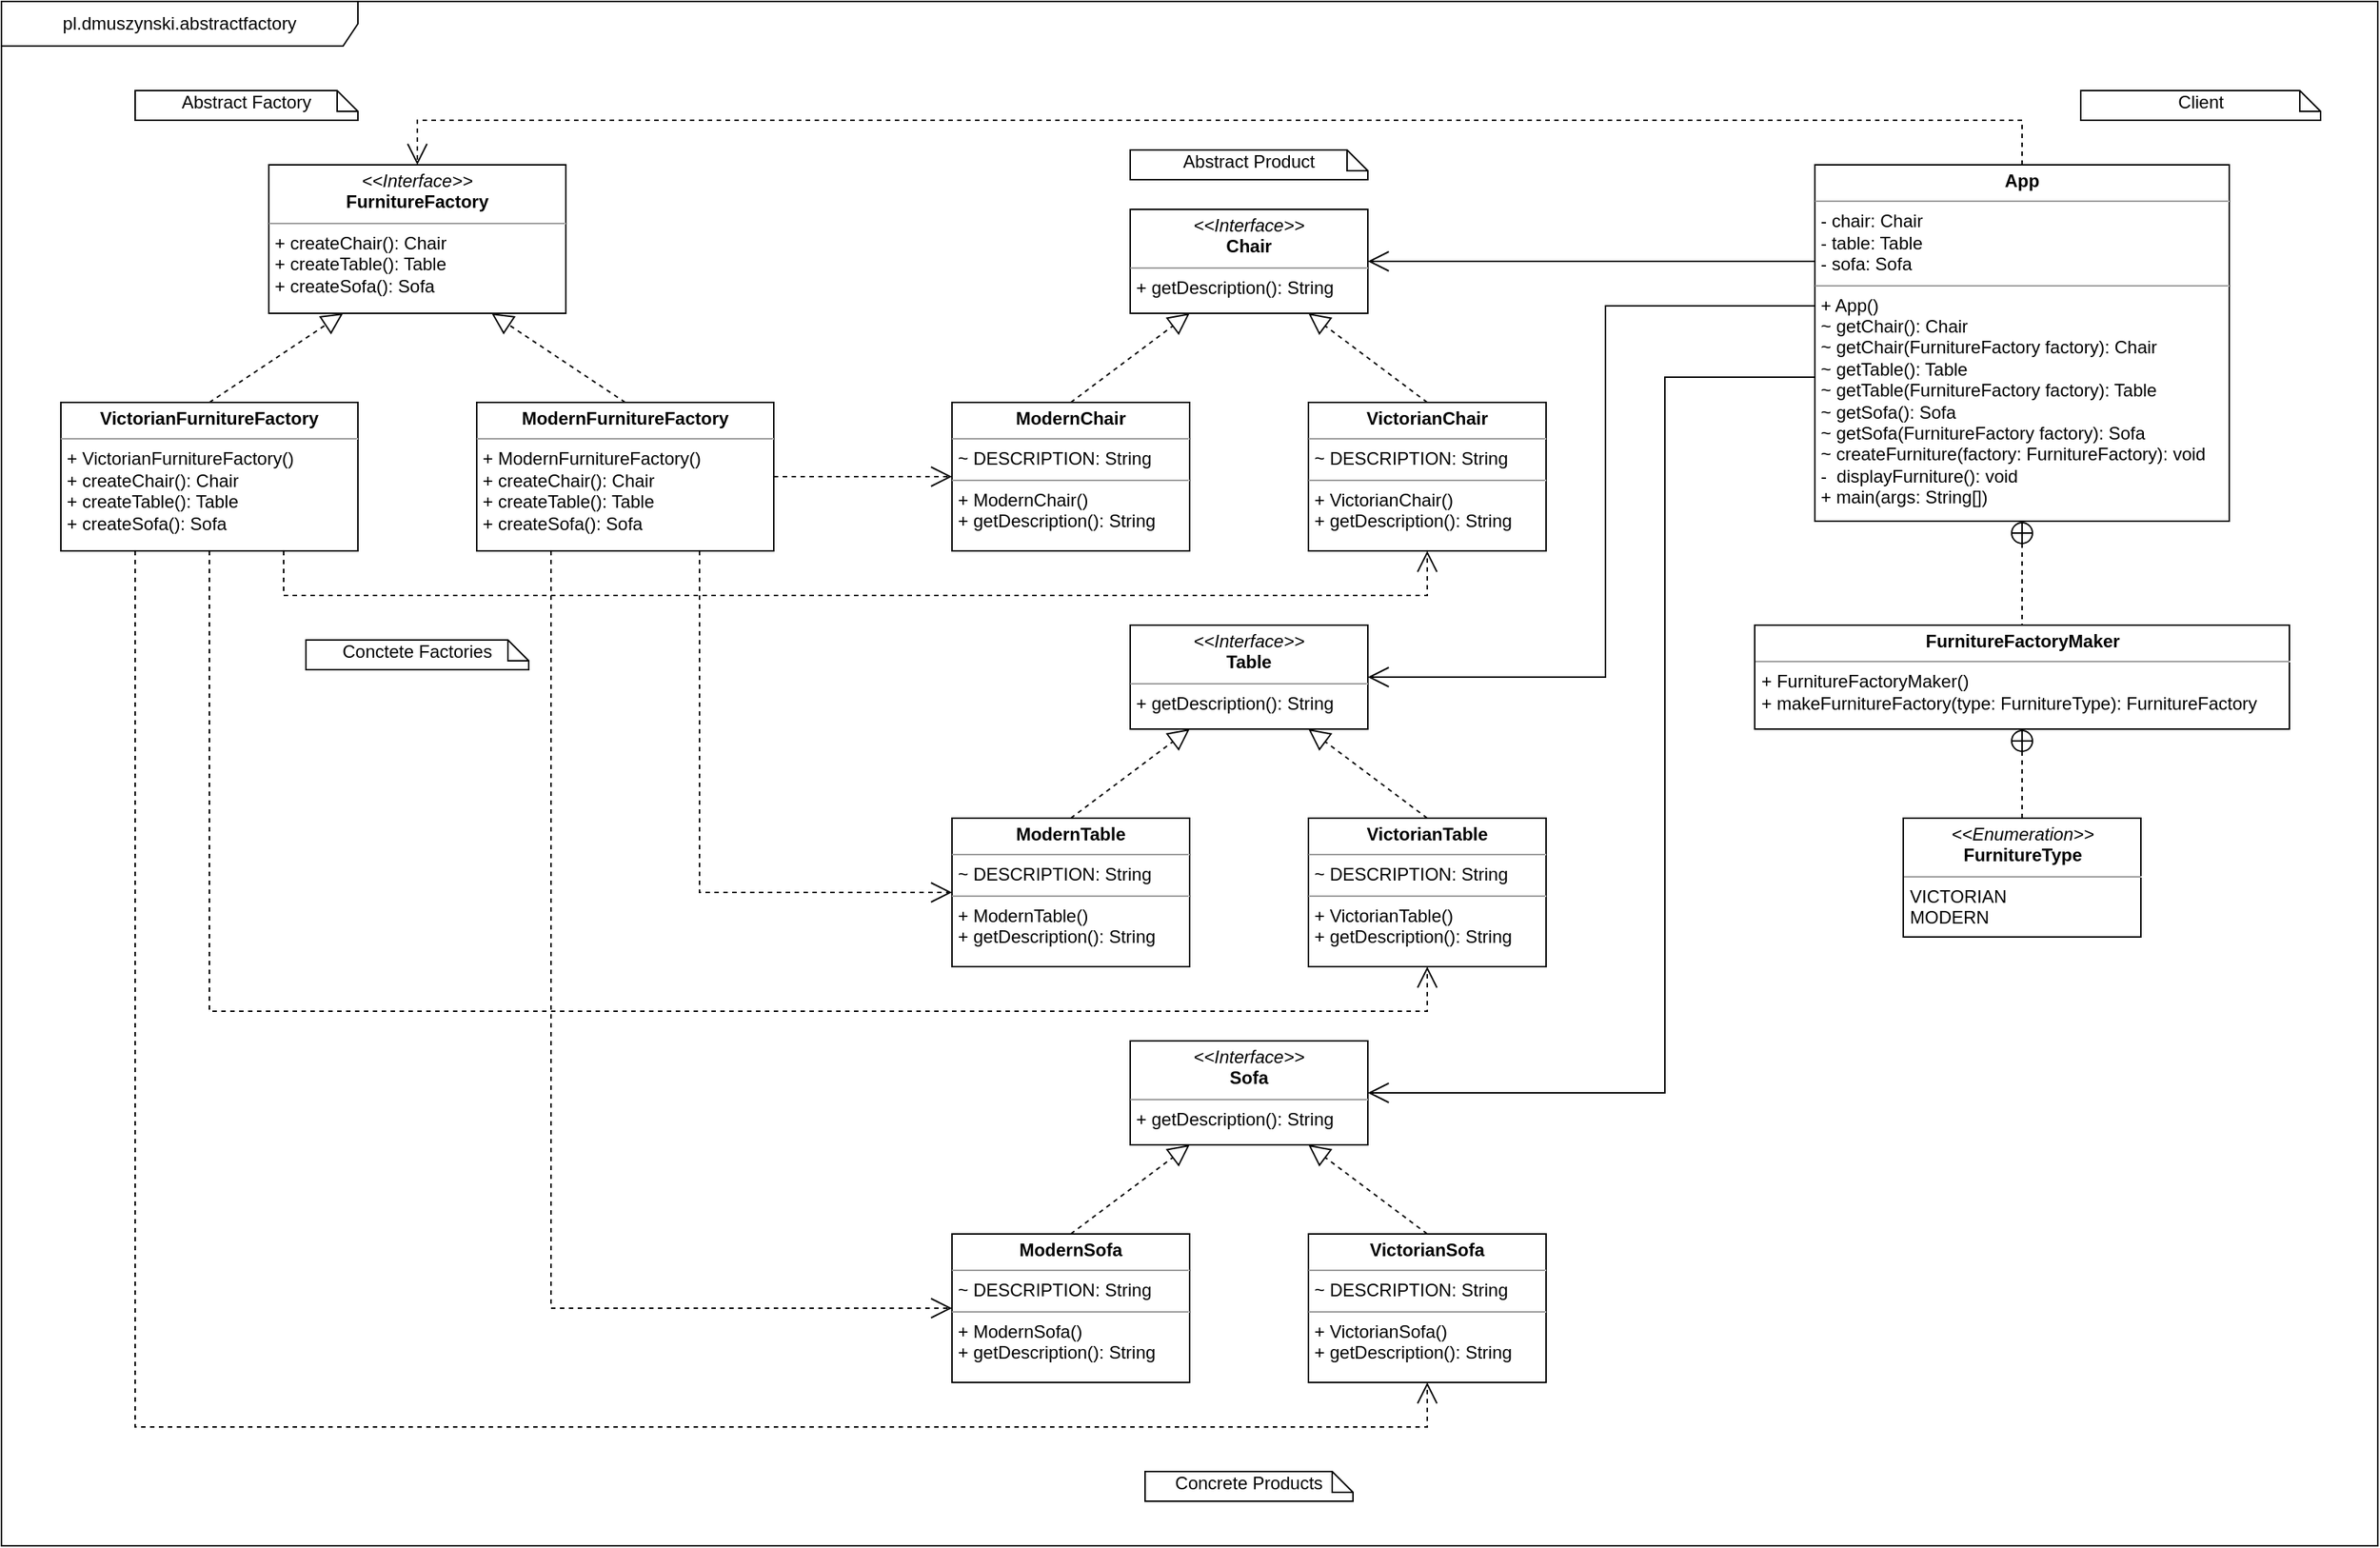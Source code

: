 <mxfile version="12.7.9" type="device"><diagram id="DLrdYmV71rnjznut05fL" name="Page-1"><mxGraphModel dx="1673" dy="946" grid="1" gridSize="10" guides="1" tooltips="1" connect="1" arrows="1" fold="1" page="1" pageScale="1" pageWidth="827" pageHeight="1169" math="0" shadow="0"><root><mxCell id="0"/><mxCell id="1" parent="0"/><mxCell id="nlImfjhAGIeM2kRz3IHG-3" value="pl.dmuszynski.abstractfactory" style="shape=umlFrame;whiteSpace=wrap;html=1;width=240;height=30;fillColor=#ffffff;" vertex="1" parent="1"><mxGeometry width="1600" height="1040" as="geometry"/></mxCell><mxCell id="nlImfjhAGIeM2kRz3IHG-1" value="&lt;p style=&quot;margin: 0px ; margin-top: 4px ; text-align: center&quot;&gt;&lt;i&gt;&amp;lt;&amp;lt;Interface&amp;gt;&amp;gt;&lt;/i&gt;&lt;br&gt;&lt;b&gt;FurnitureFactory&lt;/b&gt;&lt;/p&gt;&lt;hr size=&quot;1&quot;&gt;&lt;p style=&quot;margin: 0px ; margin-left: 4px&quot;&gt;+ createChair(): Chair&lt;br&gt;+ createTable(): Table&lt;/p&gt;&lt;p style=&quot;margin: 0px ; margin-left: 4px&quot;&gt;+ createSofa(): Sofa&lt;/p&gt;" style="verticalAlign=top;align=left;overflow=fill;fontSize=12;fontFamily=Helvetica;html=1;" vertex="1" parent="1"><mxGeometry x="180" y="110" width="200" height="100" as="geometry"/></mxCell><mxCell id="nlImfjhAGIeM2kRz3IHG-4" value="&lt;p style=&quot;margin: 0px ; margin-top: 4px ; text-align: center&quot;&gt;&lt;b&gt;VictorianFurnitureFactory&lt;/b&gt;&lt;/p&gt;&lt;hr size=&quot;1&quot;&gt;&lt;p style=&quot;margin: 0px 0px 0px 4px&quot;&gt;+ VictorianFurnitureFactory()&lt;/p&gt;&lt;p style=&quot;margin: 0px 0px 0px 4px&quot;&gt;+ createChair(): Chair&lt;br&gt;+ createTable(): Table&lt;/p&gt;&lt;p style=&quot;margin: 0px 0px 0px 4px&quot;&gt;+ createSofa(): Sofa&lt;/p&gt;" style="verticalAlign=top;align=left;overflow=fill;fontSize=12;fontFamily=Helvetica;html=1;" vertex="1" parent="1"><mxGeometry x="40" y="270" width="200" height="100" as="geometry"/></mxCell><mxCell id="nlImfjhAGIeM2kRz3IHG-5" value="&lt;p style=&quot;margin: 0px ; margin-top: 4px ; text-align: center&quot;&gt;&lt;b&gt;ModernFurnitureFactory&lt;/b&gt;&lt;/p&gt;&lt;hr size=&quot;1&quot;&gt;&lt;p style=&quot;margin: 0px 0px 0px 4px&quot;&gt;+ ModernFurnitureFactory()&lt;/p&gt;&lt;p style=&quot;margin: 0px 0px 0px 4px&quot;&gt;+ createChair(): Chair&lt;br&gt;+ createTable(): Table&lt;/p&gt;&lt;p style=&quot;margin: 0px 0px 0px 4px&quot;&gt;+ createSofa(): Sofa&lt;/p&gt;" style="verticalAlign=top;align=left;overflow=fill;fontSize=12;fontFamily=Helvetica;html=1;" vertex="1" parent="1"><mxGeometry x="320" y="270" width="200" height="100" as="geometry"/></mxCell><mxCell id="nlImfjhAGIeM2kRz3IHG-10" value="&lt;p style=&quot;margin: 0px ; margin-top: 4px ; text-align: center&quot;&gt;&lt;i&gt;&amp;lt;&amp;lt;Interface&amp;gt;&amp;gt;&lt;/i&gt;&lt;br&gt;&lt;b&gt;Chair&lt;/b&gt;&lt;/p&gt;&lt;hr size=&quot;1&quot;&gt;&lt;p style=&quot;margin: 0px ; margin-left: 4px&quot;&gt;+ getDescription(): String&lt;br&gt;&lt;/p&gt;" style="verticalAlign=top;align=left;overflow=fill;fontSize=12;fontFamily=Helvetica;html=1;" vertex="1" parent="1"><mxGeometry x="760" y="140" width="160" height="70" as="geometry"/></mxCell><mxCell id="nlImfjhAGIeM2kRz3IHG-12" value="&lt;p style=&quot;margin: 0px ; margin-top: 4px ; text-align: center&quot;&gt;&lt;b&gt;VictorianChair&lt;/b&gt;&lt;br&gt;&lt;/p&gt;&lt;hr size=&quot;1&quot;&gt;&lt;p style=&quot;margin: 0px ; margin-left: 4px&quot;&gt;~ DESCRIPTION: String&lt;/p&gt;&lt;hr size=&quot;1&quot;&gt;&lt;p style=&quot;margin: 0px ; margin-left: 4px&quot;&gt;+ VictorianChair()&lt;br&gt;&lt;/p&gt;&lt;p style=&quot;margin: 0px ; margin-left: 4px&quot;&gt;+ getDescription(): String&lt;/p&gt;" style="verticalAlign=top;align=left;overflow=fill;fontSize=12;fontFamily=Helvetica;html=1;" vertex="1" parent="1"><mxGeometry x="880" y="270" width="160" height="100" as="geometry"/></mxCell><mxCell id="nlImfjhAGIeM2kRz3IHG-14" value="&lt;p style=&quot;margin: 0px ; margin-top: 4px ; text-align: center&quot;&gt;&lt;b&gt;ModernChair&lt;/b&gt;&lt;br&gt;&lt;/p&gt;&lt;hr size=&quot;1&quot;&gt;&lt;p style=&quot;margin: 0px ; margin-left: 4px&quot;&gt;~ DESCRIPTION: String&lt;/p&gt;&lt;hr size=&quot;1&quot;&gt;&lt;p style=&quot;margin: 0px ; margin-left: 4px&quot;&gt;+ ModernChair()&lt;br&gt;&lt;/p&gt;&lt;p style=&quot;margin: 0px ; margin-left: 4px&quot;&gt;+ getDescription(): String&lt;/p&gt;" style="verticalAlign=top;align=left;overflow=fill;fontSize=12;fontFamily=Helvetica;html=1;" vertex="1" parent="1"><mxGeometry x="640" y="270" width="160" height="100" as="geometry"/></mxCell><mxCell id="nlImfjhAGIeM2kRz3IHG-16" value="&lt;p style=&quot;margin: 0px ; margin-top: 4px ; text-align: center&quot;&gt;&lt;i&gt;&amp;lt;&amp;lt;Interface&amp;gt;&amp;gt;&lt;/i&gt;&lt;br&gt;&lt;b&gt;Table&lt;/b&gt;&lt;/p&gt;&lt;hr size=&quot;1&quot;&gt;&lt;p style=&quot;margin: 0px ; margin-left: 4px&quot;&gt;+ getDescription(): String&lt;br&gt;&lt;/p&gt;" style="verticalAlign=top;align=left;overflow=fill;fontSize=12;fontFamily=Helvetica;html=1;" vertex="1" parent="1"><mxGeometry x="760" y="420" width="160" height="70" as="geometry"/></mxCell><mxCell id="nlImfjhAGIeM2kRz3IHG-17" value="&lt;p style=&quot;margin: 0px ; margin-top: 4px ; text-align: center&quot;&gt;&lt;b&gt;VictorianTable&lt;/b&gt;&lt;br&gt;&lt;/p&gt;&lt;hr size=&quot;1&quot;&gt;&lt;p style=&quot;margin: 0px ; margin-left: 4px&quot;&gt;~ DESCRIPTION: String&lt;/p&gt;&lt;hr size=&quot;1&quot;&gt;&lt;p style=&quot;margin: 0px ; margin-left: 4px&quot;&gt;+ VictorianTable()&lt;br&gt;&lt;/p&gt;&lt;p style=&quot;margin: 0px ; margin-left: 4px&quot;&gt;+ getDescription(): String&lt;/p&gt;" style="verticalAlign=top;align=left;overflow=fill;fontSize=12;fontFamily=Helvetica;html=1;" vertex="1" parent="1"><mxGeometry x="880" y="550" width="160" height="100" as="geometry"/></mxCell><mxCell id="nlImfjhAGIeM2kRz3IHG-19" value="&lt;p style=&quot;margin: 0px ; margin-top: 4px ; text-align: center&quot;&gt;&lt;b&gt;ModernTable&lt;/b&gt;&lt;br&gt;&lt;/p&gt;&lt;hr size=&quot;1&quot;&gt;&lt;p style=&quot;margin: 0px ; margin-left: 4px&quot;&gt;~ DESCRIPTION: String&lt;/p&gt;&lt;hr size=&quot;1&quot;&gt;&lt;p style=&quot;margin: 0px ; margin-left: 4px&quot;&gt;+ ModernTable()&lt;br&gt;&lt;/p&gt;&lt;p style=&quot;margin: 0px ; margin-left: 4px&quot;&gt;+ getDescription(): String&lt;/p&gt;" style="verticalAlign=top;align=left;overflow=fill;fontSize=12;fontFamily=Helvetica;html=1;" vertex="1" parent="1"><mxGeometry x="640" y="550" width="160" height="100" as="geometry"/></mxCell><mxCell id="nlImfjhAGIeM2kRz3IHG-31" value="" style="endArrow=block;dashed=1;endFill=0;endSize=12;html=1;entryX=0.25;entryY=1;entryDx=0;entryDy=0;exitX=0.5;exitY=0;exitDx=0;exitDy=0;elbow=vertical;" edge="1" parent="1" source="nlImfjhAGIeM2kRz3IHG-4" target="nlImfjhAGIeM2kRz3IHG-1"><mxGeometry width="160" relative="1" as="geometry"><mxPoint x="310" y="550" as="sourcePoint"/><mxPoint x="470" y="550" as="targetPoint"/></mxGeometry></mxCell><mxCell id="nlImfjhAGIeM2kRz3IHG-32" value="" style="endArrow=block;dashed=1;endFill=0;endSize=12;html=1;entryX=0.75;entryY=1;entryDx=0;entryDy=0;exitX=0.5;exitY=0;exitDx=0;exitDy=0;elbow=vertical;" edge="1" parent="1" source="nlImfjhAGIeM2kRz3IHG-5" target="nlImfjhAGIeM2kRz3IHG-1"><mxGeometry width="160" relative="1" as="geometry"><mxPoint x="150" y="280" as="sourcePoint"/><mxPoint x="240" y="220" as="targetPoint"/></mxGeometry></mxCell><mxCell id="nlImfjhAGIeM2kRz3IHG-33" value="" style="endArrow=block;dashed=1;endFill=0;endSize=12;html=1;exitX=0.5;exitY=0;exitDx=0;exitDy=0;elbow=vertical;entryX=0.25;entryY=1;entryDx=0;entryDy=0;" edge="1" parent="1" source="nlImfjhAGIeM2kRz3IHG-14" target="nlImfjhAGIeM2kRz3IHG-10"><mxGeometry width="160" relative="1" as="geometry"><mxPoint x="430" y="280" as="sourcePoint"/><mxPoint x="340" y="220" as="targetPoint"/></mxGeometry></mxCell><mxCell id="nlImfjhAGIeM2kRz3IHG-34" value="" style="endArrow=block;dashed=1;endFill=0;endSize=12;html=1;entryX=0.25;entryY=1;entryDx=0;entryDy=0;exitX=0.5;exitY=0;exitDx=0;exitDy=0;elbow=vertical;" edge="1" parent="1" source="nlImfjhAGIeM2kRz3IHG-19" target="nlImfjhAGIeM2kRz3IHG-16"><mxGeometry width="160" relative="1" as="geometry"><mxPoint x="440" y="250" as="sourcePoint"/><mxPoint x="350" y="190" as="targetPoint"/></mxGeometry></mxCell><mxCell id="nlImfjhAGIeM2kRz3IHG-35" value="" style="endArrow=block;dashed=1;endFill=0;endSize=12;html=1;exitX=0.5;exitY=0;exitDx=0;exitDy=0;elbow=vertical;entryX=0.75;entryY=1;entryDx=0;entryDy=0;" edge="1" parent="1" source="nlImfjhAGIeM2kRz3IHG-17" target="nlImfjhAGIeM2kRz3IHG-16"><mxGeometry width="160" relative="1" as="geometry"><mxPoint x="150" y="240" as="sourcePoint"/><mxPoint x="240" y="180" as="targetPoint"/></mxGeometry></mxCell><mxCell id="nlImfjhAGIeM2kRz3IHG-36" value="" style="endArrow=block;dashed=1;endFill=0;endSize=12;html=1;entryX=0.75;entryY=1;entryDx=0;entryDy=0;exitX=0.5;exitY=0;exitDx=0;exitDy=0;elbow=vertical;" edge="1" parent="1" source="nlImfjhAGIeM2kRz3IHG-12" target="nlImfjhAGIeM2kRz3IHG-10"><mxGeometry width="160" relative="1" as="geometry"><mxPoint x="160" y="290" as="sourcePoint"/><mxPoint x="250" y="230" as="targetPoint"/></mxGeometry></mxCell><mxCell id="nlImfjhAGIeM2kRz3IHG-37" value="&lt;p style=&quot;margin: 0px ; margin-top: 4px ; text-align: center&quot;&gt;&lt;i&gt;&amp;lt;&amp;lt;Interface&amp;gt;&amp;gt;&lt;/i&gt;&lt;br&gt;&lt;b&gt;Sofa&lt;/b&gt;&lt;/p&gt;&lt;hr size=&quot;1&quot;&gt;&lt;p style=&quot;margin: 0px ; margin-left: 4px&quot;&gt;+ getDescription(): String&lt;br&gt;&lt;/p&gt;" style="verticalAlign=top;align=left;overflow=fill;fontSize=12;fontFamily=Helvetica;html=1;" vertex="1" parent="1"><mxGeometry x="760" y="700" width="160" height="70" as="geometry"/></mxCell><mxCell id="nlImfjhAGIeM2kRz3IHG-38" value="&lt;p style=&quot;margin: 0px ; margin-top: 4px ; text-align: center&quot;&gt;&lt;b&gt;VictorianSofa&lt;/b&gt;&lt;br&gt;&lt;/p&gt;&lt;hr size=&quot;1&quot;&gt;&lt;p style=&quot;margin: 0px ; margin-left: 4px&quot;&gt;~ DESCRIPTION: String&lt;/p&gt;&lt;hr size=&quot;1&quot;&gt;&lt;p style=&quot;margin: 0px ; margin-left: 4px&quot;&gt;+ VictorianSofa()&lt;br&gt;&lt;/p&gt;&lt;p style=&quot;margin: 0px ; margin-left: 4px&quot;&gt;+ getDescription(): String&lt;/p&gt;" style="verticalAlign=top;align=left;overflow=fill;fontSize=12;fontFamily=Helvetica;html=1;" vertex="1" parent="1"><mxGeometry x="880" y="830" width="160" height="100" as="geometry"/></mxCell><mxCell id="nlImfjhAGIeM2kRz3IHG-39" value="&lt;p style=&quot;margin: 0px ; margin-top: 4px ; text-align: center&quot;&gt;&lt;b&gt;ModernSofa&lt;/b&gt;&lt;br&gt;&lt;/p&gt;&lt;hr size=&quot;1&quot;&gt;&lt;p style=&quot;margin: 0px ; margin-left: 4px&quot;&gt;~ DESCRIPTION: String&lt;/p&gt;&lt;hr size=&quot;1&quot;&gt;&lt;p style=&quot;margin: 0px ; margin-left: 4px&quot;&gt;+ ModernSofa()&lt;br&gt;&lt;/p&gt;&lt;p style=&quot;margin: 0px ; margin-left: 4px&quot;&gt;+ getDescription(): String&lt;/p&gt;" style="verticalAlign=top;align=left;overflow=fill;fontSize=12;fontFamily=Helvetica;html=1;" vertex="1" parent="1"><mxGeometry x="640" y="830" width="160" height="100" as="geometry"/></mxCell><mxCell id="nlImfjhAGIeM2kRz3IHG-40" value="" style="endArrow=block;dashed=1;endFill=0;endSize=12;html=1;exitX=0.5;exitY=0;exitDx=0;exitDy=0;elbow=vertical;entryX=0.25;entryY=1;entryDx=0;entryDy=0;" edge="1" parent="1" source="nlImfjhAGIeM2kRz3IHG-39" target="nlImfjhAGIeM2kRz3IHG-37"><mxGeometry width="160" relative="1" as="geometry"><mxPoint x="440" y="530" as="sourcePoint"/><mxPoint x="350" y="470" as="targetPoint"/></mxGeometry></mxCell><mxCell id="nlImfjhAGIeM2kRz3IHG-41" value="" style="endArrow=block;dashed=1;endFill=0;endSize=12;html=1;entryX=0.75;entryY=1;entryDx=0;entryDy=0;exitX=0.5;exitY=0;exitDx=0;exitDy=0;elbow=vertical;" edge="1" parent="1" source="nlImfjhAGIeM2kRz3IHG-38" target="nlImfjhAGIeM2kRz3IHG-37"><mxGeometry width="160" relative="1" as="geometry"><mxPoint x="150" y="520" as="sourcePoint"/><mxPoint x="240" y="460" as="targetPoint"/></mxGeometry></mxCell><mxCell id="nlImfjhAGIeM2kRz3IHG-43" value="" style="endArrow=open;endFill=1;endSize=12;html=1;entryX=0;entryY=0.5;entryDx=0;entryDy=0;exitX=1;exitY=0.5;exitDx=0;exitDy=0;dashed=1;" edge="1" parent="1" source="nlImfjhAGIeM2kRz3IHG-5" target="nlImfjhAGIeM2kRz3IHG-14"><mxGeometry width="160" relative="1" as="geometry"><mxPoint x="430" y="410" as="sourcePoint"/><mxPoint x="590" y="410" as="targetPoint"/></mxGeometry></mxCell><mxCell id="nlImfjhAGIeM2kRz3IHG-46" value="" style="endArrow=open;endFill=1;endSize=12;html=1;entryX=0.5;entryY=1;entryDx=0;entryDy=0;exitX=0.75;exitY=1;exitDx=0;exitDy=0;dashed=1;edgeStyle=orthogonalEdgeStyle;strokeWidth=1;rounded=0;" edge="1" parent="1" source="nlImfjhAGIeM2kRz3IHG-4" target="nlImfjhAGIeM2kRz3IHG-12"><mxGeometry width="160" relative="1" as="geometry"><mxPoint x="530" y="330" as="sourcePoint"/><mxPoint x="650" y="330" as="targetPoint"/><Array as="points"><mxPoint x="190" y="400"/><mxPoint x="960" y="400"/></Array></mxGeometry></mxCell><mxCell id="nlImfjhAGIeM2kRz3IHG-48" value="" style="endArrow=open;endFill=1;endSize=12;html=1;entryX=0;entryY=0.5;entryDx=0;entryDy=0;exitX=0.75;exitY=1;exitDx=0;exitDy=0;dashed=1;edgeStyle=orthogonalEdgeStyle;strokeWidth=1;rounded=0;" edge="1" parent="1" source="nlImfjhAGIeM2kRz3IHG-5" target="nlImfjhAGIeM2kRz3IHG-19"><mxGeometry width="160" relative="1" as="geometry"><mxPoint x="150" y="380" as="sourcePoint"/><mxPoint x="970" y="380" as="targetPoint"/><Array as="points"><mxPoint x="470" y="600"/></Array></mxGeometry></mxCell><mxCell id="nlImfjhAGIeM2kRz3IHG-49" value="" style="endArrow=open;endFill=1;endSize=12;html=1;entryX=0;entryY=0.5;entryDx=0;entryDy=0;exitX=0.25;exitY=1;exitDx=0;exitDy=0;dashed=1;edgeStyle=orthogonalEdgeStyle;strokeWidth=1;rounded=0;" edge="1" parent="1" source="nlImfjhAGIeM2kRz3IHG-5" target="nlImfjhAGIeM2kRz3IHG-39"><mxGeometry width="160" relative="1" as="geometry"><mxPoint x="480" y="380" as="sourcePoint"/><mxPoint x="650" y="650" as="targetPoint"/><Array as="points"><mxPoint x="370" y="880"/></Array></mxGeometry></mxCell><mxCell id="nlImfjhAGIeM2kRz3IHG-50" value="" style="endArrow=open;endFill=1;endSize=12;html=1;entryX=0.5;entryY=1;entryDx=0;entryDy=0;exitX=0.5;exitY=1;exitDx=0;exitDy=0;dashed=1;edgeStyle=orthogonalEdgeStyle;strokeWidth=1;rounded=0;" edge="1" parent="1" source="nlImfjhAGIeM2kRz3IHG-4" target="nlImfjhAGIeM2kRz3IHG-17"><mxGeometry width="160" relative="1" as="geometry"><mxPoint x="40" y="430" as="sourcePoint"/><mxPoint x="860" y="430" as="targetPoint"/><Array as="points"><mxPoint x="140" y="680"/><mxPoint x="960" y="680"/></Array></mxGeometry></mxCell><mxCell id="nlImfjhAGIeM2kRz3IHG-51" value="" style="endArrow=open;endFill=1;endSize=12;html=1;entryX=0.5;entryY=1;entryDx=0;entryDy=0;exitX=0.25;exitY=1;exitDx=0;exitDy=0;dashed=1;edgeStyle=orthogonalEdgeStyle;strokeWidth=1;rounded=0;" edge="1" parent="1" source="nlImfjhAGIeM2kRz3IHG-4" target="nlImfjhAGIeM2kRz3IHG-38"><mxGeometry width="160" relative="1" as="geometry"><mxPoint x="150" y="380" as="sourcePoint"/><mxPoint x="970" y="700" as="targetPoint"/><Array as="points"><mxPoint x="90" y="960"/><mxPoint x="960" y="960"/></Array></mxGeometry></mxCell><mxCell id="nlImfjhAGIeM2kRz3IHG-53" value="&lt;p style=&quot;margin: 0px ; margin-top: 4px ; text-align: center&quot;&gt;&lt;i&gt;&amp;lt;&amp;lt;Enumeration&amp;gt;&amp;gt;&lt;/i&gt;&lt;br&gt;&lt;b&gt;FurnitureType&lt;/b&gt;&lt;/p&gt;&lt;hr size=&quot;1&quot;&gt;&lt;p style=&quot;margin: 0px ; margin-left: 4px&quot;&gt;VICTORIAN&lt;/p&gt;&lt;p style=&quot;margin: 0px ; margin-left: 4px&quot;&gt;MODERN&lt;/p&gt;" style="verticalAlign=top;align=left;overflow=fill;fontSize=12;fontFamily=Helvetica;html=1;" vertex="1" parent="1"><mxGeometry x="1280.5" y="550" width="160" height="80" as="geometry"/></mxCell><mxCell id="nlImfjhAGIeM2kRz3IHG-54" value="&lt;p style=&quot;margin: 0px ; margin-top: 4px ; text-align: center&quot;&gt;&lt;b&gt;FurnitureFactoryMaker&lt;/b&gt;&lt;/p&gt;&lt;hr size=&quot;1&quot;&gt;&lt;p style=&quot;margin: 0px ; margin-left: 4px&quot;&gt;+ FurnitureFactoryMaker()&lt;/p&gt;&lt;p style=&quot;margin: 0px ; margin-left: 4px&quot;&gt;+ makeFurnitureFactory(type: FurnitureType): FurnitureFactory&lt;/p&gt;" style="verticalAlign=top;align=left;overflow=fill;fontSize=12;fontFamily=Helvetica;html=1;" vertex="1" parent="1"><mxGeometry x="1180.5" y="420" width="360" height="70" as="geometry"/></mxCell><mxCell id="nlImfjhAGIeM2kRz3IHG-55" value="" style="endArrow=none;startArrow=circlePlus;endFill=0;startFill=0;endSize=8;html=1;dashed=1;strokeWidth=1;entryX=0.5;entryY=0;entryDx=0;entryDy=0;exitX=0.5;exitY=1;exitDx=0;exitDy=0;" edge="1" parent="1" source="nlImfjhAGIeM2kRz3IHG-54" target="nlImfjhAGIeM2kRz3IHG-53"><mxGeometry width="160" relative="1" as="geometry"><mxPoint x="1280" y="280" as="sourcePoint"/><mxPoint x="1440" y="280" as="targetPoint"/></mxGeometry></mxCell><mxCell id="nlImfjhAGIeM2kRz3IHG-56" value="&lt;p style=&quot;margin: 0px ; margin-top: 4px ; text-align: center&quot;&gt;&lt;b&gt;App&lt;/b&gt;&lt;/p&gt;&lt;hr size=&quot;1&quot;&gt;&lt;p style=&quot;margin: 0px ; margin-left: 4px&quot;&gt;- chair: Chair&lt;/p&gt;&lt;p style=&quot;margin: 0px ; margin-left: 4px&quot;&gt;- table: Table&lt;/p&gt;&lt;p style=&quot;margin: 0px ; margin-left: 4px&quot;&gt;- sofa: Sofa&lt;/p&gt;&lt;hr size=&quot;1&quot;&gt;&lt;p style=&quot;margin: 0px ; margin-left: 4px&quot;&gt;+ App()&lt;/p&gt;&lt;p style=&quot;margin: 0px ; margin-left: 4px&quot;&gt;~ getChair(): Chair&lt;/p&gt;&lt;p style=&quot;margin: 0px ; margin-left: 4px&quot;&gt;~ getChair(FurnitureFactory factory): Chair&lt;/p&gt;&lt;p style=&quot;margin: 0px ; margin-left: 4px&quot;&gt;~ getTable(): Table&lt;/p&gt;&lt;p style=&quot;margin: 0px ; margin-left: 4px&quot;&gt;~ getTable(FurnitureFactory factory): Table&lt;br&gt;&lt;/p&gt;&lt;p style=&quot;margin: 0px ; margin-left: 4px&quot;&gt;~ getSofa(): Sofa&lt;/p&gt;&lt;p style=&quot;margin: 0px ; margin-left: 4px&quot;&gt;~ getSofa(FurnitureFactory factory): Sofa&lt;/p&gt;&lt;p style=&quot;margin: 0px ; margin-left: 4px&quot;&gt;~ createFurniture(factory: FurnitureFactory): void&lt;/p&gt;&lt;p style=&quot;margin: 0px ; margin-left: 4px&quot;&gt;-&amp;nbsp; displayFurniture(): void&lt;/p&gt;&lt;p style=&quot;margin: 0px ; margin-left: 4px&quot;&gt;+ main(args: String[])&lt;/p&gt;&lt;p style=&quot;margin: 0px ; margin-left: 4px&quot;&gt;&lt;br&gt;&lt;/p&gt;" style="verticalAlign=top;align=left;overflow=fill;fontSize=12;fontFamily=Helvetica;html=1;" vertex="1" parent="1"><mxGeometry x="1221" y="110" width="279" height="240" as="geometry"/></mxCell><mxCell id="nlImfjhAGIeM2kRz3IHG-57" value="" style="endArrow=open;endFill=0;endSize=12;html=1;dashed=1;edgeStyle=orthogonalEdgeStyle;strokeWidth=1;rounded=0;entryX=0.5;entryY=0;entryDx=0;entryDy=0;exitX=0.5;exitY=0;exitDx=0;exitDy=0;" edge="1" parent="1" source="nlImfjhAGIeM2kRz3IHG-56" target="nlImfjhAGIeM2kRz3IHG-1"><mxGeometry width="160" relative="1" as="geometry"><mxPoint x="200" y="380" as="sourcePoint"/><mxPoint x="970" y="380" as="targetPoint"/><Array as="points"><mxPoint x="1361" y="80"/><mxPoint x="280" y="80"/></Array></mxGeometry></mxCell><mxCell id="nlImfjhAGIeM2kRz3IHG-58" value="" style="endArrow=none;startArrow=circlePlus;endFill=0;startFill=0;endSize=8;html=1;dashed=1;strokeWidth=1;entryX=0.5;entryY=0;entryDx=0;entryDy=0;exitX=0.5;exitY=1;exitDx=0;exitDy=0;" edge="1" parent="1" source="nlImfjhAGIeM2kRz3IHG-56" target="nlImfjhAGIeM2kRz3IHG-54"><mxGeometry width="160" relative="1" as="geometry"><mxPoint x="1310" y="520" as="sourcePoint"/><mxPoint x="1310" y="560" as="targetPoint"/></mxGeometry></mxCell><mxCell id="nlImfjhAGIeM2kRz3IHG-59" value="" style="endArrow=open;endFill=1;endSize=12;html=1;strokeWidth=1;entryX=1;entryY=0.5;entryDx=0;entryDy=0;rounded=0;shadow=0;" edge="1" parent="1" target="nlImfjhAGIeM2kRz3IHG-10"><mxGeometry width="160" relative="1" as="geometry"><mxPoint x="1221" y="175" as="sourcePoint"/><mxPoint x="970" y="340" as="targetPoint"/></mxGeometry></mxCell><mxCell id="nlImfjhAGIeM2kRz3IHG-61" value="" style="endArrow=open;endFill=1;endSize=12;html=1;strokeWidth=1;entryX=1;entryY=0.5;entryDx=0;entryDy=0;exitX=0;exitY=0.5;exitDx=0;exitDy=0;edgeStyle=orthogonalEdgeStyle;rounded=0;" edge="1" parent="1" source="nlImfjhAGIeM2kRz3IHG-56" target="nlImfjhAGIeM2kRz3IHG-16"><mxGeometry width="160" relative="1" as="geometry"><mxPoint x="1210" y="183.08" as="sourcePoint"/><mxPoint x="930" y="185" as="targetPoint"/><Array as="points"><mxPoint x="1080" y="205"/><mxPoint x="1080" y="455"/></Array></mxGeometry></mxCell><mxCell id="nlImfjhAGIeM2kRz3IHG-62" value="" style="endArrow=open;endFill=1;endSize=12;html=1;strokeWidth=1;entryX=1;entryY=0.5;entryDx=0;entryDy=0;exitX=0;exitY=0.75;exitDx=0;exitDy=0;edgeStyle=orthogonalEdgeStyle;rounded=0;" edge="1" parent="1" source="nlImfjhAGIeM2kRz3IHG-56" target="nlImfjhAGIeM2kRz3IHG-37"><mxGeometry width="160" relative="1" as="geometry"><mxPoint x="1210" y="215" as="sourcePoint"/><mxPoint x="930" y="465" as="targetPoint"/><Array as="points"><mxPoint x="1120" y="253"/><mxPoint x="1120" y="735"/></Array></mxGeometry></mxCell><mxCell id="nlImfjhAGIeM2kRz3IHG-63" value="&lt;div&gt;&lt;span&gt;Abstract Factory&lt;/span&gt;&lt;/div&gt;" style="shape=note;whiteSpace=wrap;html=1;size=14;verticalAlign=top;align=center;spacingTop=-6;" vertex="1" parent="1"><mxGeometry x="90" y="60" width="150" height="20" as="geometry"/></mxCell><mxCell id="nlImfjhAGIeM2kRz3IHG-64" value="&lt;div&gt;&lt;span&gt;Conctete Factories&lt;/span&gt;&lt;/div&gt;" style="shape=note;whiteSpace=wrap;html=1;size=14;verticalAlign=top;align=center;spacingTop=-6;" vertex="1" parent="1"><mxGeometry x="205" y="430" width="150" height="20" as="geometry"/></mxCell><mxCell id="nlImfjhAGIeM2kRz3IHG-65" value="&lt;div&gt;&lt;span&gt;Abstract Product&lt;/span&gt;&lt;/div&gt;" style="shape=note;whiteSpace=wrap;html=1;size=14;verticalAlign=top;align=center;spacingTop=-6;" vertex="1" parent="1"><mxGeometry x="760" y="100" width="160" height="20" as="geometry"/></mxCell><mxCell id="nlImfjhAGIeM2kRz3IHG-67" value="&lt;div&gt;&lt;span&gt;Concrete Products&lt;/span&gt;&lt;/div&gt;" style="shape=note;whiteSpace=wrap;html=1;size=14;verticalAlign=top;align=center;spacingTop=-6;" vertex="1" parent="1"><mxGeometry x="770" y="990" width="140" height="20" as="geometry"/></mxCell><mxCell id="nlImfjhAGIeM2kRz3IHG-68" value="&lt;div&gt;&lt;span&gt;Client&lt;/span&gt;&lt;/div&gt;" style="shape=note;whiteSpace=wrap;html=1;size=14;verticalAlign=top;align=center;spacingTop=-6;" vertex="1" parent="1"><mxGeometry x="1400" y="60" width="161.5" height="20" as="geometry"/></mxCell></root></mxGraphModel></diagram></mxfile>